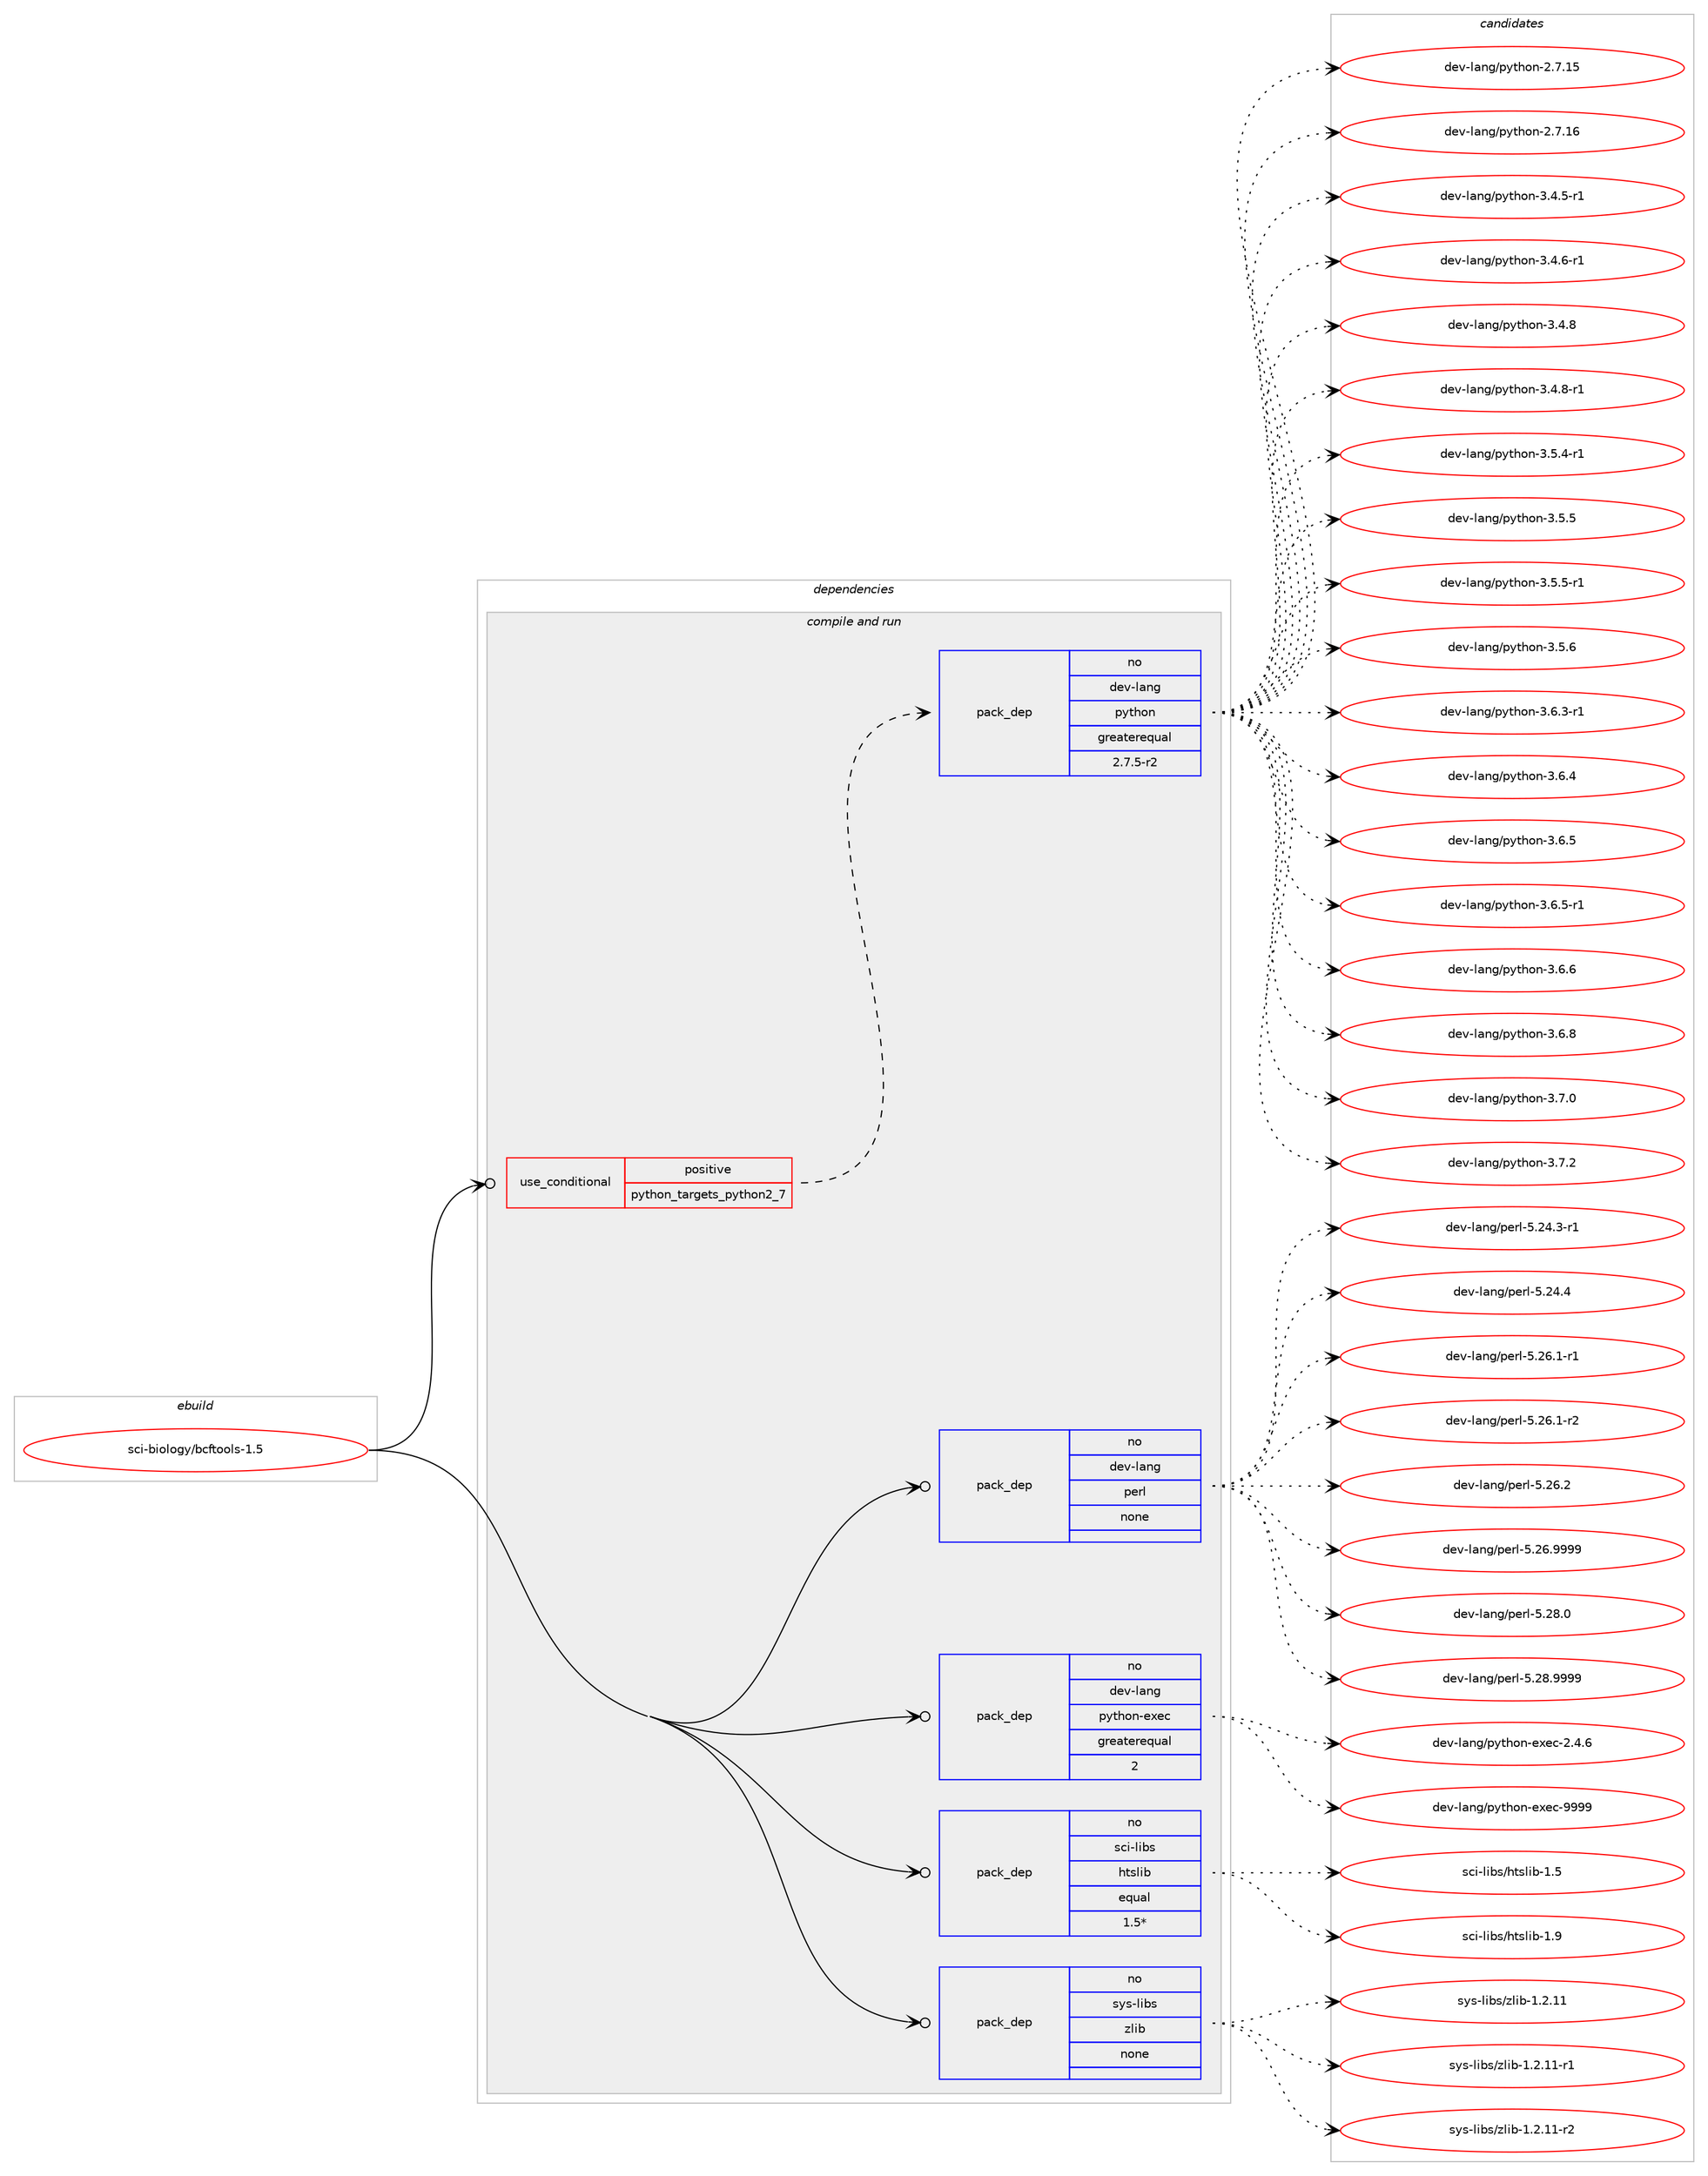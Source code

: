 digraph prolog {

# *************
# Graph options
# *************

newrank=true;
concentrate=true;
compound=true;
graph [rankdir=LR,fontname=Helvetica,fontsize=10,ranksep=1.5];#, ranksep=2.5, nodesep=0.2];
edge  [arrowhead=vee];
node  [fontname=Helvetica,fontsize=10];

# **********
# The ebuild
# **********

subgraph cluster_leftcol {
color=gray;
rank=same;
label=<<i>ebuild</i>>;
id [label="sci-biology/bcftools-1.5", color=red, width=4, href="../sci-biology/bcftools-1.5.svg"];
}

# ****************
# The dependencies
# ****************

subgraph cluster_midcol {
color=gray;
label=<<i>dependencies</i>>;
subgraph cluster_compile {
fillcolor="#eeeeee";
style=filled;
label=<<i>compile</i>>;
}
subgraph cluster_compileandrun {
fillcolor="#eeeeee";
style=filled;
label=<<i>compile and run</i>>;
subgraph cond451991 {
dependency1685724 [label=<<TABLE BORDER="0" CELLBORDER="1" CELLSPACING="0" CELLPADDING="4"><TR><TD ROWSPAN="3" CELLPADDING="10">use_conditional</TD></TR><TR><TD>positive</TD></TR><TR><TD>python_targets_python2_7</TD></TR></TABLE>>, shape=none, color=red];
subgraph pack1206174 {
dependency1685725 [label=<<TABLE BORDER="0" CELLBORDER="1" CELLSPACING="0" CELLPADDING="4" WIDTH="220"><TR><TD ROWSPAN="6" CELLPADDING="30">pack_dep</TD></TR><TR><TD WIDTH="110">no</TD></TR><TR><TD>dev-lang</TD></TR><TR><TD>python</TD></TR><TR><TD>greaterequal</TD></TR><TR><TD>2.7.5-r2</TD></TR></TABLE>>, shape=none, color=blue];
}
dependency1685724:e -> dependency1685725:w [weight=20,style="dashed",arrowhead="vee"];
}
id:e -> dependency1685724:w [weight=20,style="solid",arrowhead="odotvee"];
subgraph pack1206175 {
dependency1685726 [label=<<TABLE BORDER="0" CELLBORDER="1" CELLSPACING="0" CELLPADDING="4" WIDTH="220"><TR><TD ROWSPAN="6" CELLPADDING="30">pack_dep</TD></TR><TR><TD WIDTH="110">no</TD></TR><TR><TD>dev-lang</TD></TR><TR><TD>perl</TD></TR><TR><TD>none</TD></TR><TR><TD></TD></TR></TABLE>>, shape=none, color=blue];
}
id:e -> dependency1685726:w [weight=20,style="solid",arrowhead="odotvee"];
subgraph pack1206176 {
dependency1685727 [label=<<TABLE BORDER="0" CELLBORDER="1" CELLSPACING="0" CELLPADDING="4" WIDTH="220"><TR><TD ROWSPAN="6" CELLPADDING="30">pack_dep</TD></TR><TR><TD WIDTH="110">no</TD></TR><TR><TD>dev-lang</TD></TR><TR><TD>python-exec</TD></TR><TR><TD>greaterequal</TD></TR><TR><TD>2</TD></TR></TABLE>>, shape=none, color=blue];
}
id:e -> dependency1685727:w [weight=20,style="solid",arrowhead="odotvee"];
subgraph pack1206177 {
dependency1685728 [label=<<TABLE BORDER="0" CELLBORDER="1" CELLSPACING="0" CELLPADDING="4" WIDTH="220"><TR><TD ROWSPAN="6" CELLPADDING="30">pack_dep</TD></TR><TR><TD WIDTH="110">no</TD></TR><TR><TD>sci-libs</TD></TR><TR><TD>htslib</TD></TR><TR><TD>equal</TD></TR><TR><TD>1.5*</TD></TR></TABLE>>, shape=none, color=blue];
}
id:e -> dependency1685728:w [weight=20,style="solid",arrowhead="odotvee"];
subgraph pack1206178 {
dependency1685729 [label=<<TABLE BORDER="0" CELLBORDER="1" CELLSPACING="0" CELLPADDING="4" WIDTH="220"><TR><TD ROWSPAN="6" CELLPADDING="30">pack_dep</TD></TR><TR><TD WIDTH="110">no</TD></TR><TR><TD>sys-libs</TD></TR><TR><TD>zlib</TD></TR><TR><TD>none</TD></TR><TR><TD></TD></TR></TABLE>>, shape=none, color=blue];
}
id:e -> dependency1685729:w [weight=20,style="solid",arrowhead="odotvee"];
}
subgraph cluster_run {
fillcolor="#eeeeee";
style=filled;
label=<<i>run</i>>;
}
}

# **************
# The candidates
# **************

subgraph cluster_choices {
rank=same;
color=gray;
label=<<i>candidates</i>>;

subgraph choice1206174 {
color=black;
nodesep=1;
choice10010111845108971101034711212111610411111045504655464953 [label="dev-lang/python-2.7.15", color=red, width=4,href="../dev-lang/python-2.7.15.svg"];
choice10010111845108971101034711212111610411111045504655464954 [label="dev-lang/python-2.7.16", color=red, width=4,href="../dev-lang/python-2.7.16.svg"];
choice1001011184510897110103471121211161041111104551465246534511449 [label="dev-lang/python-3.4.5-r1", color=red, width=4,href="../dev-lang/python-3.4.5-r1.svg"];
choice1001011184510897110103471121211161041111104551465246544511449 [label="dev-lang/python-3.4.6-r1", color=red, width=4,href="../dev-lang/python-3.4.6-r1.svg"];
choice100101118451089711010347112121116104111110455146524656 [label="dev-lang/python-3.4.8", color=red, width=4,href="../dev-lang/python-3.4.8.svg"];
choice1001011184510897110103471121211161041111104551465246564511449 [label="dev-lang/python-3.4.8-r1", color=red, width=4,href="../dev-lang/python-3.4.8-r1.svg"];
choice1001011184510897110103471121211161041111104551465346524511449 [label="dev-lang/python-3.5.4-r1", color=red, width=4,href="../dev-lang/python-3.5.4-r1.svg"];
choice100101118451089711010347112121116104111110455146534653 [label="dev-lang/python-3.5.5", color=red, width=4,href="../dev-lang/python-3.5.5.svg"];
choice1001011184510897110103471121211161041111104551465346534511449 [label="dev-lang/python-3.5.5-r1", color=red, width=4,href="../dev-lang/python-3.5.5-r1.svg"];
choice100101118451089711010347112121116104111110455146534654 [label="dev-lang/python-3.5.6", color=red, width=4,href="../dev-lang/python-3.5.6.svg"];
choice1001011184510897110103471121211161041111104551465446514511449 [label="dev-lang/python-3.6.3-r1", color=red, width=4,href="../dev-lang/python-3.6.3-r1.svg"];
choice100101118451089711010347112121116104111110455146544652 [label="dev-lang/python-3.6.4", color=red, width=4,href="../dev-lang/python-3.6.4.svg"];
choice100101118451089711010347112121116104111110455146544653 [label="dev-lang/python-3.6.5", color=red, width=4,href="../dev-lang/python-3.6.5.svg"];
choice1001011184510897110103471121211161041111104551465446534511449 [label="dev-lang/python-3.6.5-r1", color=red, width=4,href="../dev-lang/python-3.6.5-r1.svg"];
choice100101118451089711010347112121116104111110455146544654 [label="dev-lang/python-3.6.6", color=red, width=4,href="../dev-lang/python-3.6.6.svg"];
choice100101118451089711010347112121116104111110455146544656 [label="dev-lang/python-3.6.8", color=red, width=4,href="../dev-lang/python-3.6.8.svg"];
choice100101118451089711010347112121116104111110455146554648 [label="dev-lang/python-3.7.0", color=red, width=4,href="../dev-lang/python-3.7.0.svg"];
choice100101118451089711010347112121116104111110455146554650 [label="dev-lang/python-3.7.2", color=red, width=4,href="../dev-lang/python-3.7.2.svg"];
dependency1685725:e -> choice10010111845108971101034711212111610411111045504655464953:w [style=dotted,weight="100"];
dependency1685725:e -> choice10010111845108971101034711212111610411111045504655464954:w [style=dotted,weight="100"];
dependency1685725:e -> choice1001011184510897110103471121211161041111104551465246534511449:w [style=dotted,weight="100"];
dependency1685725:e -> choice1001011184510897110103471121211161041111104551465246544511449:w [style=dotted,weight="100"];
dependency1685725:e -> choice100101118451089711010347112121116104111110455146524656:w [style=dotted,weight="100"];
dependency1685725:e -> choice1001011184510897110103471121211161041111104551465246564511449:w [style=dotted,weight="100"];
dependency1685725:e -> choice1001011184510897110103471121211161041111104551465346524511449:w [style=dotted,weight="100"];
dependency1685725:e -> choice100101118451089711010347112121116104111110455146534653:w [style=dotted,weight="100"];
dependency1685725:e -> choice1001011184510897110103471121211161041111104551465346534511449:w [style=dotted,weight="100"];
dependency1685725:e -> choice100101118451089711010347112121116104111110455146534654:w [style=dotted,weight="100"];
dependency1685725:e -> choice1001011184510897110103471121211161041111104551465446514511449:w [style=dotted,weight="100"];
dependency1685725:e -> choice100101118451089711010347112121116104111110455146544652:w [style=dotted,weight="100"];
dependency1685725:e -> choice100101118451089711010347112121116104111110455146544653:w [style=dotted,weight="100"];
dependency1685725:e -> choice1001011184510897110103471121211161041111104551465446534511449:w [style=dotted,weight="100"];
dependency1685725:e -> choice100101118451089711010347112121116104111110455146544654:w [style=dotted,weight="100"];
dependency1685725:e -> choice100101118451089711010347112121116104111110455146544656:w [style=dotted,weight="100"];
dependency1685725:e -> choice100101118451089711010347112121116104111110455146554648:w [style=dotted,weight="100"];
dependency1685725:e -> choice100101118451089711010347112121116104111110455146554650:w [style=dotted,weight="100"];
}
subgraph choice1206175 {
color=black;
nodesep=1;
choice100101118451089711010347112101114108455346505246514511449 [label="dev-lang/perl-5.24.3-r1", color=red, width=4,href="../dev-lang/perl-5.24.3-r1.svg"];
choice10010111845108971101034711210111410845534650524652 [label="dev-lang/perl-5.24.4", color=red, width=4,href="../dev-lang/perl-5.24.4.svg"];
choice100101118451089711010347112101114108455346505446494511449 [label="dev-lang/perl-5.26.1-r1", color=red, width=4,href="../dev-lang/perl-5.26.1-r1.svg"];
choice100101118451089711010347112101114108455346505446494511450 [label="dev-lang/perl-5.26.1-r2", color=red, width=4,href="../dev-lang/perl-5.26.1-r2.svg"];
choice10010111845108971101034711210111410845534650544650 [label="dev-lang/perl-5.26.2", color=red, width=4,href="../dev-lang/perl-5.26.2.svg"];
choice10010111845108971101034711210111410845534650544657575757 [label="dev-lang/perl-5.26.9999", color=red, width=4,href="../dev-lang/perl-5.26.9999.svg"];
choice10010111845108971101034711210111410845534650564648 [label="dev-lang/perl-5.28.0", color=red, width=4,href="../dev-lang/perl-5.28.0.svg"];
choice10010111845108971101034711210111410845534650564657575757 [label="dev-lang/perl-5.28.9999", color=red, width=4,href="../dev-lang/perl-5.28.9999.svg"];
dependency1685726:e -> choice100101118451089711010347112101114108455346505246514511449:w [style=dotted,weight="100"];
dependency1685726:e -> choice10010111845108971101034711210111410845534650524652:w [style=dotted,weight="100"];
dependency1685726:e -> choice100101118451089711010347112101114108455346505446494511449:w [style=dotted,weight="100"];
dependency1685726:e -> choice100101118451089711010347112101114108455346505446494511450:w [style=dotted,weight="100"];
dependency1685726:e -> choice10010111845108971101034711210111410845534650544650:w [style=dotted,weight="100"];
dependency1685726:e -> choice10010111845108971101034711210111410845534650544657575757:w [style=dotted,weight="100"];
dependency1685726:e -> choice10010111845108971101034711210111410845534650564648:w [style=dotted,weight="100"];
dependency1685726:e -> choice10010111845108971101034711210111410845534650564657575757:w [style=dotted,weight="100"];
}
subgraph choice1206176 {
color=black;
nodesep=1;
choice1001011184510897110103471121211161041111104510112010199455046524654 [label="dev-lang/python-exec-2.4.6", color=red, width=4,href="../dev-lang/python-exec-2.4.6.svg"];
choice10010111845108971101034711212111610411111045101120101994557575757 [label="dev-lang/python-exec-9999", color=red, width=4,href="../dev-lang/python-exec-9999.svg"];
dependency1685727:e -> choice1001011184510897110103471121211161041111104510112010199455046524654:w [style=dotted,weight="100"];
dependency1685727:e -> choice10010111845108971101034711212111610411111045101120101994557575757:w [style=dotted,weight="100"];
}
subgraph choice1206177 {
color=black;
nodesep=1;
choice115991054510810598115471041161151081059845494653 [label="sci-libs/htslib-1.5", color=red, width=4,href="../sci-libs/htslib-1.5.svg"];
choice115991054510810598115471041161151081059845494657 [label="sci-libs/htslib-1.9", color=red, width=4,href="../sci-libs/htslib-1.9.svg"];
dependency1685728:e -> choice115991054510810598115471041161151081059845494653:w [style=dotted,weight="100"];
dependency1685728:e -> choice115991054510810598115471041161151081059845494657:w [style=dotted,weight="100"];
}
subgraph choice1206178 {
color=black;
nodesep=1;
choice1151211154510810598115471221081059845494650464949 [label="sys-libs/zlib-1.2.11", color=red, width=4,href="../sys-libs/zlib-1.2.11.svg"];
choice11512111545108105981154712210810598454946504649494511449 [label="sys-libs/zlib-1.2.11-r1", color=red, width=4,href="../sys-libs/zlib-1.2.11-r1.svg"];
choice11512111545108105981154712210810598454946504649494511450 [label="sys-libs/zlib-1.2.11-r2", color=red, width=4,href="../sys-libs/zlib-1.2.11-r2.svg"];
dependency1685729:e -> choice1151211154510810598115471221081059845494650464949:w [style=dotted,weight="100"];
dependency1685729:e -> choice11512111545108105981154712210810598454946504649494511449:w [style=dotted,weight="100"];
dependency1685729:e -> choice11512111545108105981154712210810598454946504649494511450:w [style=dotted,weight="100"];
}
}

}
